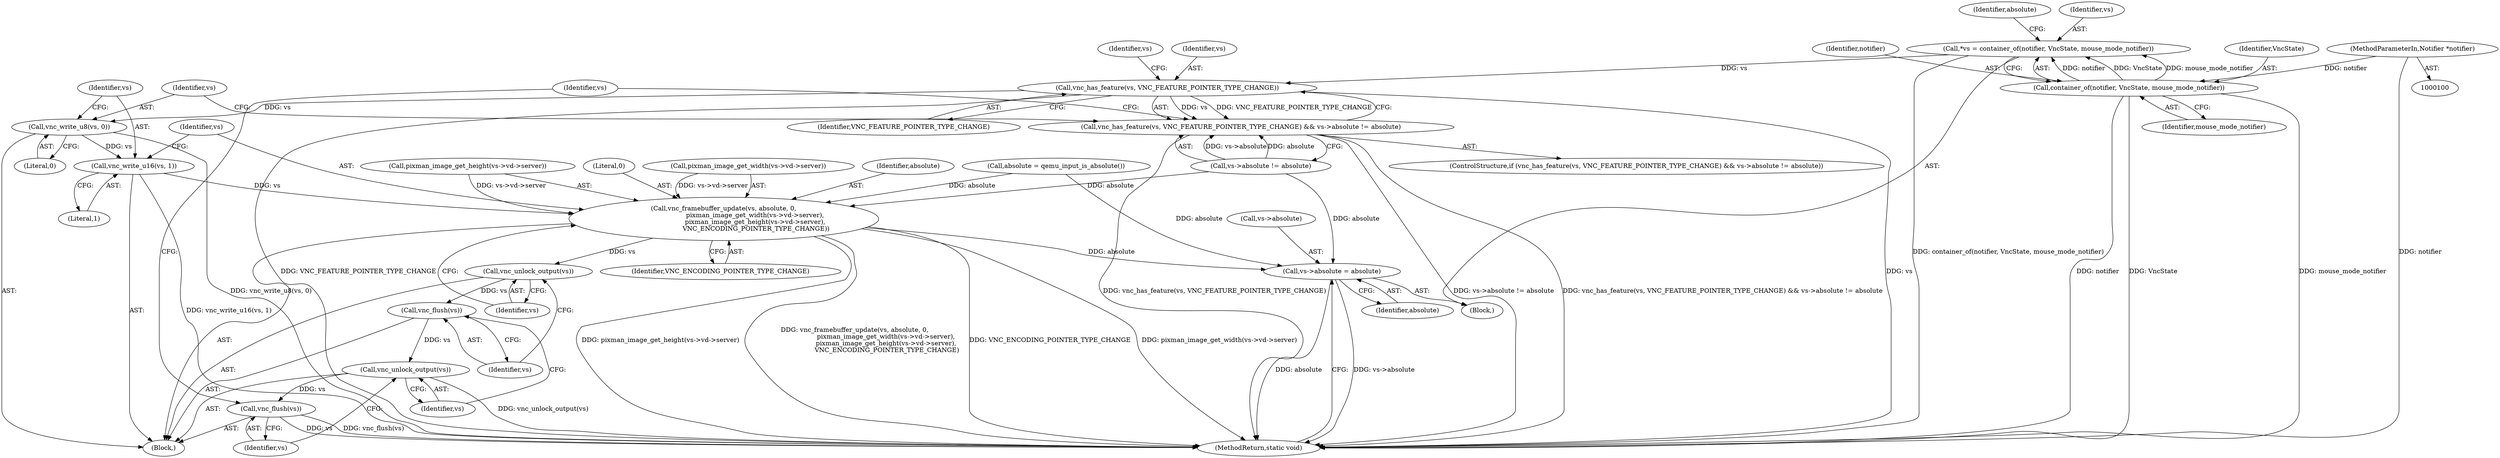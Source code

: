digraph "0_qemu_bea60dd7679364493a0d7f5b54316c767cf894ef@pointer" {
"1000117" [label="(Call,vnc_has_feature(vs, VNC_FEATURE_POINTER_TYPE_CHANGE))"];
"1000105" [label="(Call,*vs = container_of(notifier, VncState, mouse_mode_notifier))"];
"1000107" [label="(Call,container_of(notifier, VncState, mouse_mode_notifier))"];
"1000101" [label="(MethodParameterIn,Notifier *notifier)"];
"1000116" [label="(Call,vnc_has_feature(vs, VNC_FEATURE_POINTER_TYPE_CHANGE) && vs->absolute != absolute)"];
"1000126" [label="(Call,vnc_write_u8(vs, 0))"];
"1000129" [label="(Call,vnc_write_u16(vs, 1))"];
"1000132" [label="(Call,vnc_framebuffer_update(vs, absolute, 0,\n                               pixman_image_get_width(vs->vd->server),\n                               pixman_image_get_height(vs->vd->server),\n                                VNC_ENCODING_POINTER_TYPE_CHANGE))"];
"1000149" [label="(Call,vnc_unlock_output(vs))"];
"1000151" [label="(Call,vnc_flush(vs))"];
"1000153" [label="(Call,vnc_unlock_output(vs))"];
"1000155" [label="(Call,vnc_flush(vs))"];
"1000157" [label="(Call,vs->absolute = absolute)"];
"1000126" [label="(Call,vnc_write_u8(vs, 0))"];
"1000128" [label="(Literal,0)"];
"1000122" [label="(Identifier,vs)"];
"1000151" [label="(Call,vnc_flush(vs))"];
"1000130" [label="(Identifier,vs)"];
"1000157" [label="(Call,vs->absolute = absolute)"];
"1000155" [label="(Call,vnc_flush(vs))"];
"1000117" [label="(Call,vnc_has_feature(vs, VNC_FEATURE_POINTER_TYPE_CHANGE))"];
"1000109" [label="(Identifier,VncState)"];
"1000110" [label="(Identifier,mouse_mode_notifier)"];
"1000113" [label="(Identifier,absolute)"];
"1000120" [label="(Call,vs->absolute != absolute)"];
"1000161" [label="(Identifier,absolute)"];
"1000142" [label="(Call,pixman_image_get_height(vs->vd->server))"];
"1000156" [label="(Identifier,vs)"];
"1000119" [label="(Identifier,VNC_FEATURE_POINTER_TYPE_CHANGE)"];
"1000118" [label="(Identifier,vs)"];
"1000101" [label="(MethodParameterIn,Notifier *notifier)"];
"1000148" [label="(Identifier,VNC_ENCODING_POINTER_TYPE_CHANGE)"];
"1000108" [label="(Identifier,notifier)"];
"1000135" [label="(Literal,0)"];
"1000136" [label="(Call,pixman_image_get_width(vs->vd->server))"];
"1000129" [label="(Call,vnc_write_u16(vs, 1))"];
"1000153" [label="(Call,vnc_unlock_output(vs))"];
"1000133" [label="(Identifier,vs)"];
"1000131" [label="(Literal,1)"];
"1000107" [label="(Call,container_of(notifier, VncState, mouse_mode_notifier))"];
"1000159" [label="(Identifier,vs)"];
"1000125" [label="(Block,)"];
"1000162" [label="(MethodReturn,static void)"];
"1000127" [label="(Identifier,vs)"];
"1000112" [label="(Call,absolute = qemu_input_is_absolute())"];
"1000103" [label="(Block,)"];
"1000106" [label="(Identifier,vs)"];
"1000149" [label="(Call,vnc_unlock_output(vs))"];
"1000116" [label="(Call,vnc_has_feature(vs, VNC_FEATURE_POINTER_TYPE_CHANGE) && vs->absolute != absolute)"];
"1000115" [label="(ControlStructure,if (vnc_has_feature(vs, VNC_FEATURE_POINTER_TYPE_CHANGE) && vs->absolute != absolute))"];
"1000154" [label="(Identifier,vs)"];
"1000134" [label="(Identifier,absolute)"];
"1000132" [label="(Call,vnc_framebuffer_update(vs, absolute, 0,\n                               pixman_image_get_width(vs->vd->server),\n                               pixman_image_get_height(vs->vd->server),\n                                VNC_ENCODING_POINTER_TYPE_CHANGE))"];
"1000152" [label="(Identifier,vs)"];
"1000105" [label="(Call,*vs = container_of(notifier, VncState, mouse_mode_notifier))"];
"1000150" [label="(Identifier,vs)"];
"1000158" [label="(Call,vs->absolute)"];
"1000117" -> "1000116"  [label="AST: "];
"1000117" -> "1000119"  [label="CFG: "];
"1000118" -> "1000117"  [label="AST: "];
"1000119" -> "1000117"  [label="AST: "];
"1000122" -> "1000117"  [label="CFG: "];
"1000116" -> "1000117"  [label="CFG: "];
"1000117" -> "1000162"  [label="DDG: vs"];
"1000117" -> "1000162"  [label="DDG: VNC_FEATURE_POINTER_TYPE_CHANGE"];
"1000117" -> "1000116"  [label="DDG: vs"];
"1000117" -> "1000116"  [label="DDG: VNC_FEATURE_POINTER_TYPE_CHANGE"];
"1000105" -> "1000117"  [label="DDG: vs"];
"1000117" -> "1000126"  [label="DDG: vs"];
"1000105" -> "1000103"  [label="AST: "];
"1000105" -> "1000107"  [label="CFG: "];
"1000106" -> "1000105"  [label="AST: "];
"1000107" -> "1000105"  [label="AST: "];
"1000113" -> "1000105"  [label="CFG: "];
"1000105" -> "1000162"  [label="DDG: container_of(notifier, VncState, mouse_mode_notifier)"];
"1000107" -> "1000105"  [label="DDG: notifier"];
"1000107" -> "1000105"  [label="DDG: VncState"];
"1000107" -> "1000105"  [label="DDG: mouse_mode_notifier"];
"1000107" -> "1000110"  [label="CFG: "];
"1000108" -> "1000107"  [label="AST: "];
"1000109" -> "1000107"  [label="AST: "];
"1000110" -> "1000107"  [label="AST: "];
"1000107" -> "1000162"  [label="DDG: notifier"];
"1000107" -> "1000162"  [label="DDG: VncState"];
"1000107" -> "1000162"  [label="DDG: mouse_mode_notifier"];
"1000101" -> "1000107"  [label="DDG: notifier"];
"1000101" -> "1000100"  [label="AST: "];
"1000101" -> "1000162"  [label="DDG: notifier"];
"1000116" -> "1000115"  [label="AST: "];
"1000116" -> "1000120"  [label="CFG: "];
"1000120" -> "1000116"  [label="AST: "];
"1000127" -> "1000116"  [label="CFG: "];
"1000159" -> "1000116"  [label="CFG: "];
"1000116" -> "1000162"  [label="DDG: vnc_has_feature(vs, VNC_FEATURE_POINTER_TYPE_CHANGE)"];
"1000116" -> "1000162"  [label="DDG: vs->absolute != absolute"];
"1000116" -> "1000162"  [label="DDG: vnc_has_feature(vs, VNC_FEATURE_POINTER_TYPE_CHANGE) && vs->absolute != absolute"];
"1000120" -> "1000116"  [label="DDG: vs->absolute"];
"1000120" -> "1000116"  [label="DDG: absolute"];
"1000126" -> "1000125"  [label="AST: "];
"1000126" -> "1000128"  [label="CFG: "];
"1000127" -> "1000126"  [label="AST: "];
"1000128" -> "1000126"  [label="AST: "];
"1000130" -> "1000126"  [label="CFG: "];
"1000126" -> "1000162"  [label="DDG: vnc_write_u8(vs, 0)"];
"1000126" -> "1000129"  [label="DDG: vs"];
"1000129" -> "1000125"  [label="AST: "];
"1000129" -> "1000131"  [label="CFG: "];
"1000130" -> "1000129"  [label="AST: "];
"1000131" -> "1000129"  [label="AST: "];
"1000133" -> "1000129"  [label="CFG: "];
"1000129" -> "1000162"  [label="DDG: vnc_write_u16(vs, 1)"];
"1000129" -> "1000132"  [label="DDG: vs"];
"1000132" -> "1000125"  [label="AST: "];
"1000132" -> "1000148"  [label="CFG: "];
"1000133" -> "1000132"  [label="AST: "];
"1000134" -> "1000132"  [label="AST: "];
"1000135" -> "1000132"  [label="AST: "];
"1000136" -> "1000132"  [label="AST: "];
"1000142" -> "1000132"  [label="AST: "];
"1000148" -> "1000132"  [label="AST: "];
"1000150" -> "1000132"  [label="CFG: "];
"1000132" -> "1000162"  [label="DDG: pixman_image_get_height(vs->vd->server)"];
"1000132" -> "1000162"  [label="DDG: vnc_framebuffer_update(vs, absolute, 0,\n                               pixman_image_get_width(vs->vd->server),\n                               pixman_image_get_height(vs->vd->server),\n                                VNC_ENCODING_POINTER_TYPE_CHANGE)"];
"1000132" -> "1000162"  [label="DDG: VNC_ENCODING_POINTER_TYPE_CHANGE"];
"1000132" -> "1000162"  [label="DDG: pixman_image_get_width(vs->vd->server)"];
"1000112" -> "1000132"  [label="DDG: absolute"];
"1000120" -> "1000132"  [label="DDG: absolute"];
"1000136" -> "1000132"  [label="DDG: vs->vd->server"];
"1000142" -> "1000132"  [label="DDG: vs->vd->server"];
"1000132" -> "1000149"  [label="DDG: vs"];
"1000132" -> "1000157"  [label="DDG: absolute"];
"1000149" -> "1000125"  [label="AST: "];
"1000149" -> "1000150"  [label="CFG: "];
"1000150" -> "1000149"  [label="AST: "];
"1000152" -> "1000149"  [label="CFG: "];
"1000149" -> "1000151"  [label="DDG: vs"];
"1000151" -> "1000125"  [label="AST: "];
"1000151" -> "1000152"  [label="CFG: "];
"1000152" -> "1000151"  [label="AST: "];
"1000154" -> "1000151"  [label="CFG: "];
"1000151" -> "1000153"  [label="DDG: vs"];
"1000153" -> "1000125"  [label="AST: "];
"1000153" -> "1000154"  [label="CFG: "];
"1000154" -> "1000153"  [label="AST: "];
"1000156" -> "1000153"  [label="CFG: "];
"1000153" -> "1000162"  [label="DDG: vnc_unlock_output(vs)"];
"1000153" -> "1000155"  [label="DDG: vs"];
"1000155" -> "1000125"  [label="AST: "];
"1000155" -> "1000156"  [label="CFG: "];
"1000156" -> "1000155"  [label="AST: "];
"1000159" -> "1000155"  [label="CFG: "];
"1000155" -> "1000162"  [label="DDG: vs"];
"1000155" -> "1000162"  [label="DDG: vnc_flush(vs)"];
"1000157" -> "1000103"  [label="AST: "];
"1000157" -> "1000161"  [label="CFG: "];
"1000158" -> "1000157"  [label="AST: "];
"1000161" -> "1000157"  [label="AST: "];
"1000162" -> "1000157"  [label="CFG: "];
"1000157" -> "1000162"  [label="DDG: vs->absolute"];
"1000157" -> "1000162"  [label="DDG: absolute"];
"1000112" -> "1000157"  [label="DDG: absolute"];
"1000120" -> "1000157"  [label="DDG: absolute"];
}

